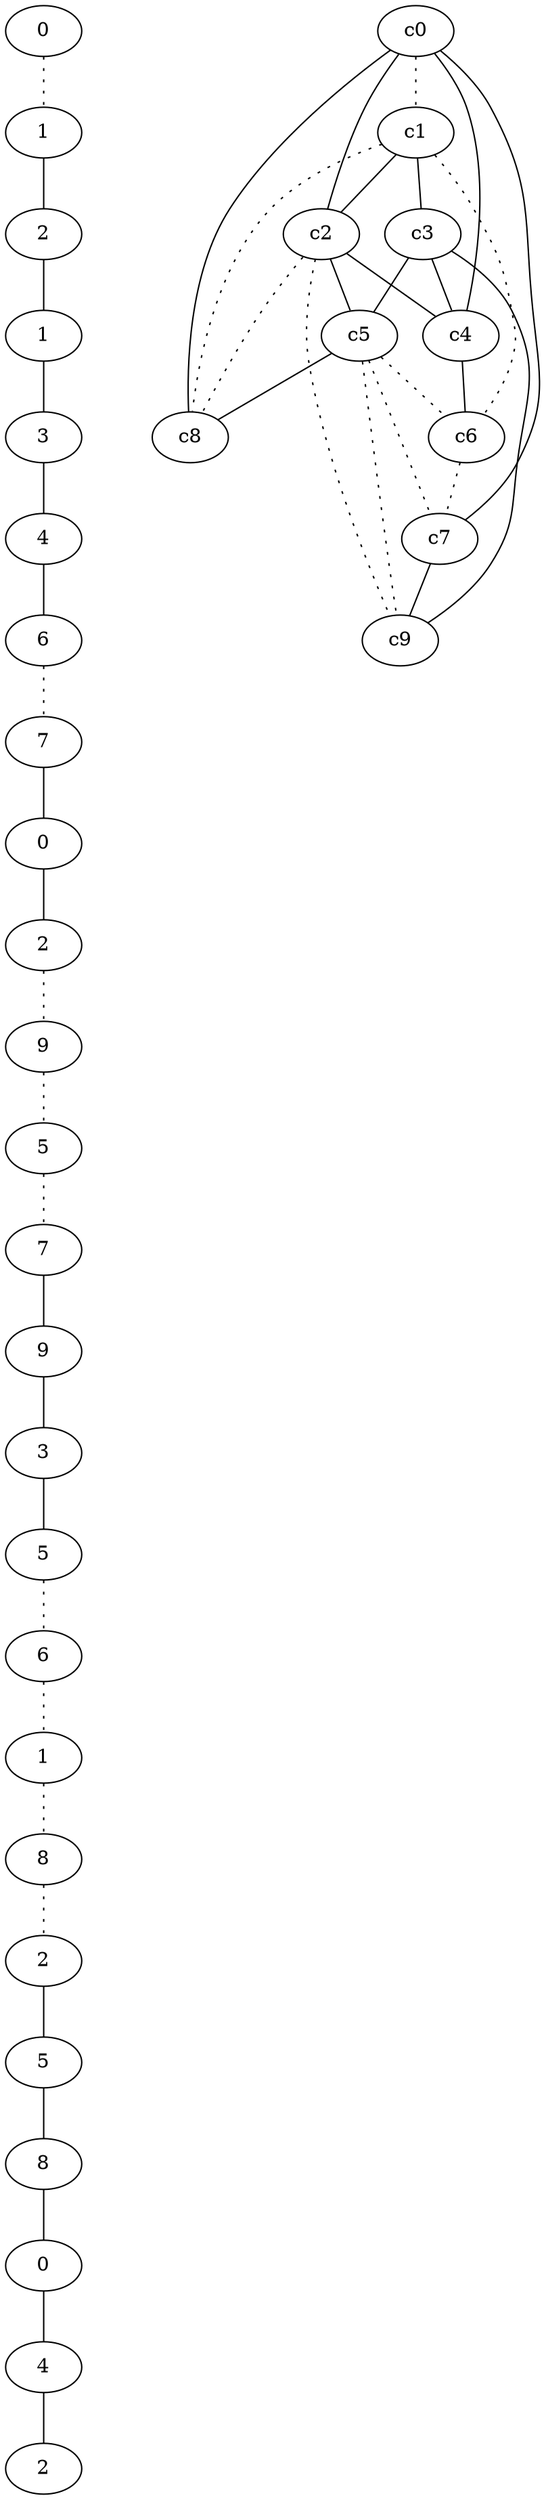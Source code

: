 graph {
a0[label=0];
a1[label=1];
a2[label=2];
a3[label=1];
a4[label=3];
a5[label=4];
a6[label=6];
a7[label=7];
a8[label=0];
a9[label=2];
a10[label=9];
a11[label=5];
a12[label=7];
a13[label=9];
a14[label=3];
a15[label=5];
a16[label=6];
a17[label=1];
a18[label=8];
a19[label=2];
a20[label=5];
a21[label=8];
a22[label=0];
a23[label=4];
a24[label=2];
a0 -- a1 [style=dotted];
a1 -- a2;
a2 -- a3;
a3 -- a4;
a4 -- a5;
a5 -- a6;
a6 -- a7 [style=dotted];
a7 -- a8;
a8 -- a9;
a9 -- a10 [style=dotted];
a10 -- a11 [style=dotted];
a11 -- a12 [style=dotted];
a12 -- a13;
a13 -- a14;
a14 -- a15;
a15 -- a16 [style=dotted];
a16 -- a17 [style=dotted];
a17 -- a18 [style=dotted];
a18 -- a19 [style=dotted];
a19 -- a20;
a20 -- a21;
a21 -- a22;
a22 -- a23;
a23 -- a24;
c0 -- c1 [style=dotted];
c0 -- c2;
c0 -- c4;
c0 -- c7;
c0 -- c8;
c1 -- c2;
c1 -- c3;
c1 -- c6 [style=dotted];
c1 -- c8 [style=dotted];
c2 -- c4;
c2 -- c5;
c2 -- c8 [style=dotted];
c2 -- c9 [style=dotted];
c3 -- c4;
c3 -- c5;
c3 -- c9;
c4 -- c6;
c5 -- c6 [style=dotted];
c5 -- c7 [style=dotted];
c5 -- c8;
c5 -- c9 [style=dotted];
c6 -- c7 [style=dotted];
c7 -- c9;
}
